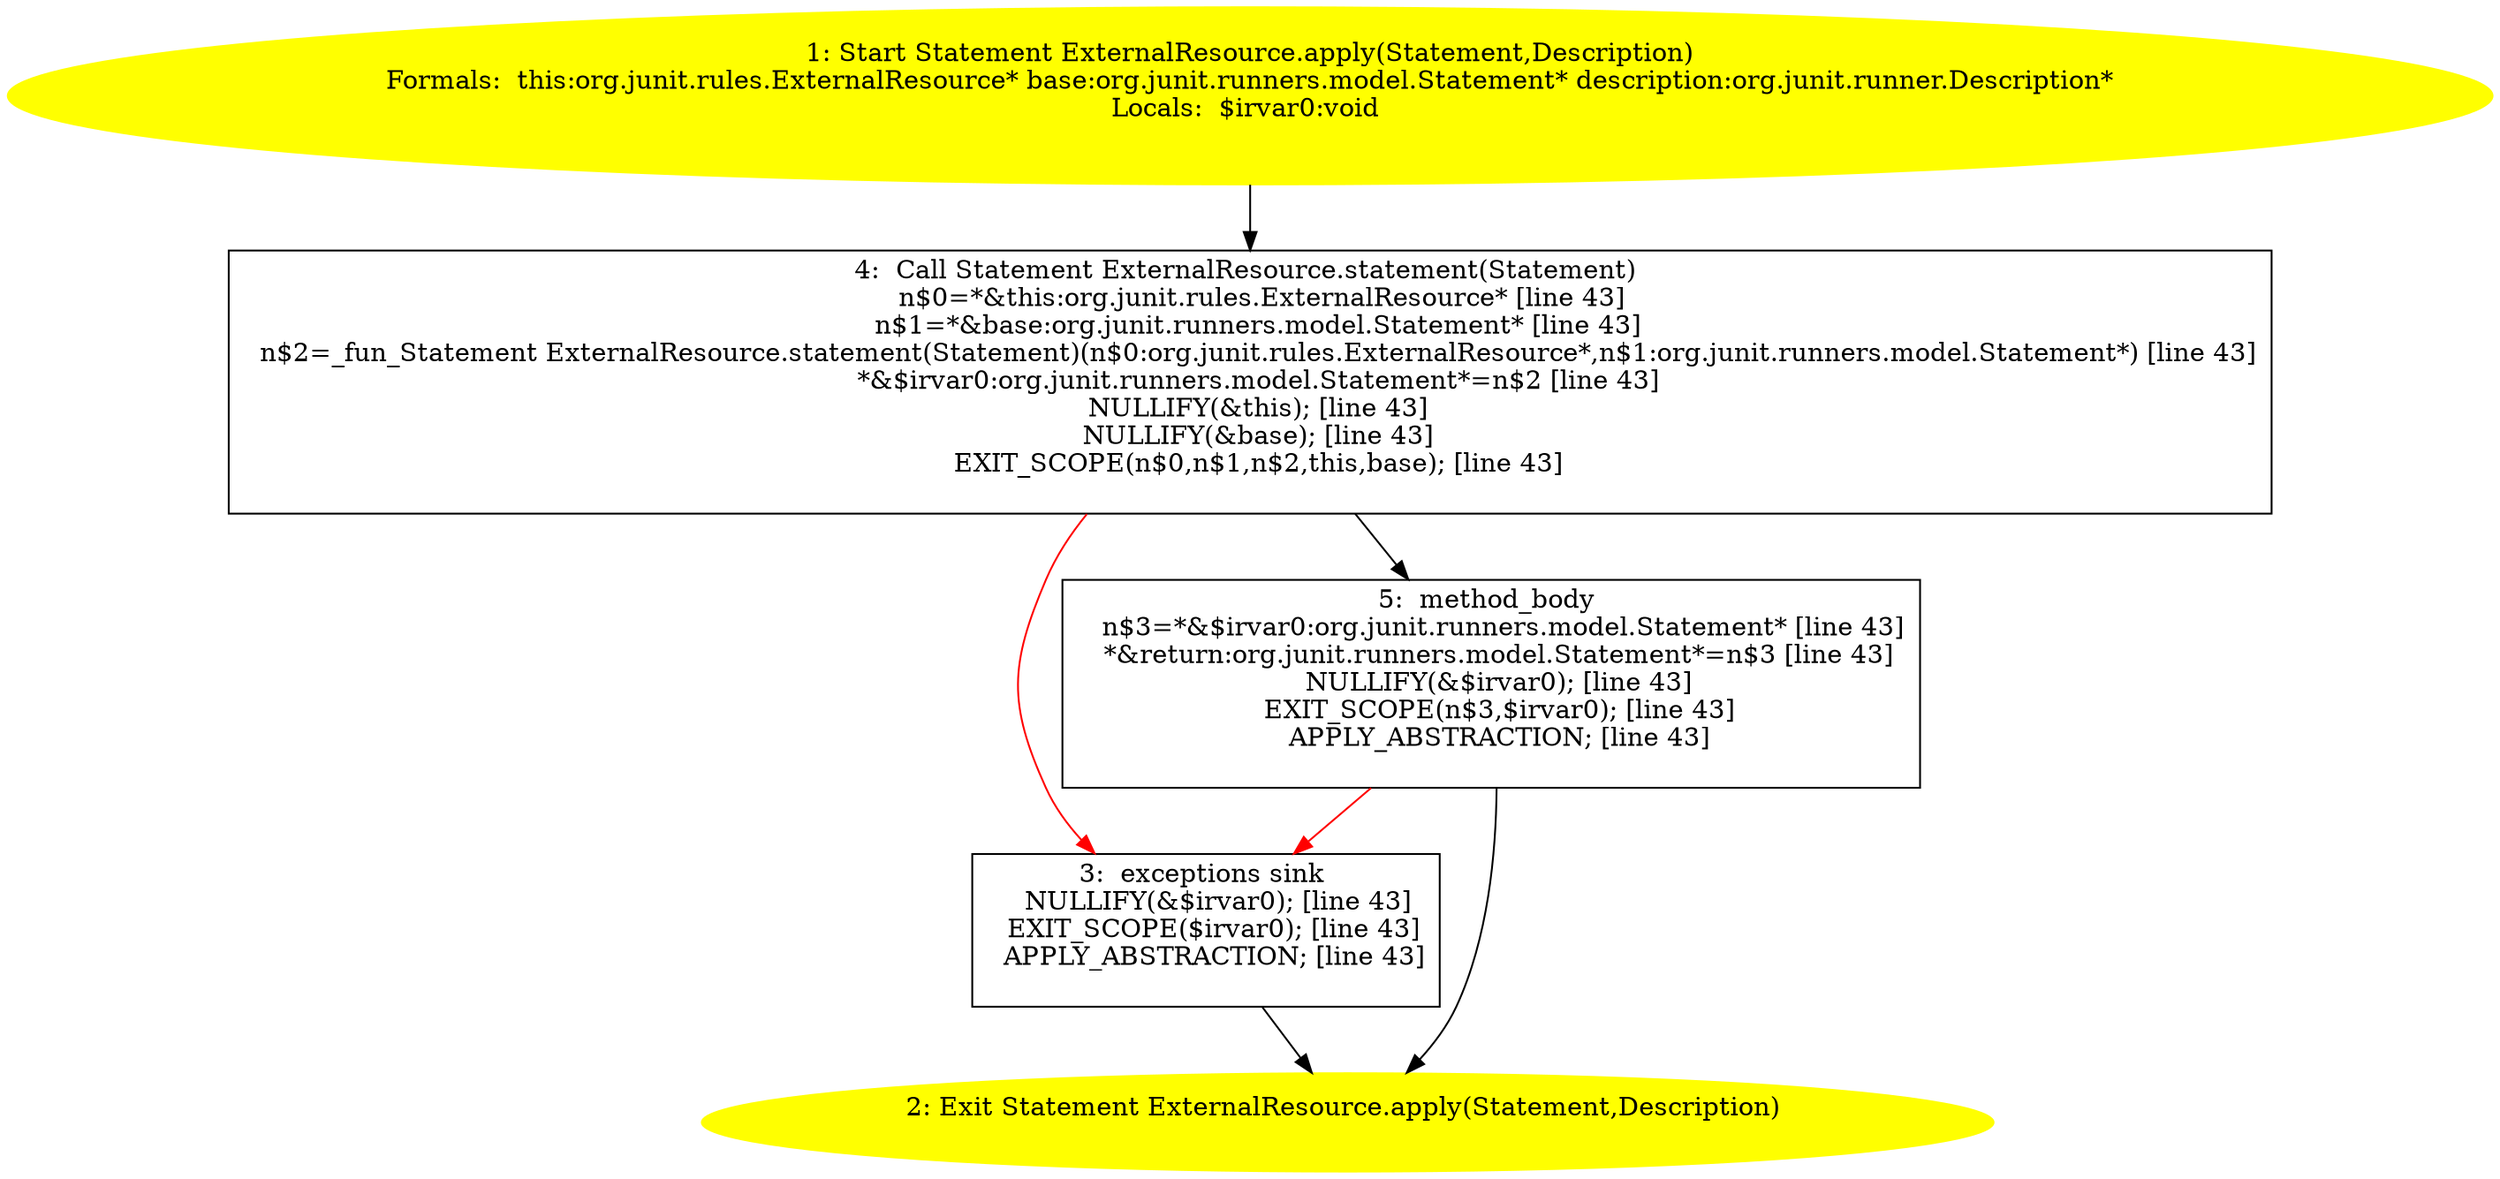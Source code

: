 /* @generated */
digraph cfg {
"org.junit.rules.ExternalResource.apply(org.junit.runners.model.Statement,org.junit.runner.Descriptio.503089933f077e57458101858b0f9a2a_1" [label="1: Start Statement ExternalResource.apply(Statement,Description)\nFormals:  this:org.junit.rules.ExternalResource* base:org.junit.runners.model.Statement* description:org.junit.runner.Description*\nLocals:  $irvar0:void \n  " color=yellow style=filled]
	

	 "org.junit.rules.ExternalResource.apply(org.junit.runners.model.Statement,org.junit.runner.Descriptio.503089933f077e57458101858b0f9a2a_1" -> "org.junit.rules.ExternalResource.apply(org.junit.runners.model.Statement,org.junit.runner.Descriptio.503089933f077e57458101858b0f9a2a_4" ;
"org.junit.rules.ExternalResource.apply(org.junit.runners.model.Statement,org.junit.runner.Descriptio.503089933f077e57458101858b0f9a2a_2" [label="2: Exit Statement ExternalResource.apply(Statement,Description) \n  " color=yellow style=filled]
	

"org.junit.rules.ExternalResource.apply(org.junit.runners.model.Statement,org.junit.runner.Descriptio.503089933f077e57458101858b0f9a2a_3" [label="3:  exceptions sink \n   NULLIFY(&$irvar0); [line 43]\n  EXIT_SCOPE($irvar0); [line 43]\n  APPLY_ABSTRACTION; [line 43]\n " shape="box"]
	

	 "org.junit.rules.ExternalResource.apply(org.junit.runners.model.Statement,org.junit.runner.Descriptio.503089933f077e57458101858b0f9a2a_3" -> "org.junit.rules.ExternalResource.apply(org.junit.runners.model.Statement,org.junit.runner.Descriptio.503089933f077e57458101858b0f9a2a_2" ;
"org.junit.rules.ExternalResource.apply(org.junit.runners.model.Statement,org.junit.runner.Descriptio.503089933f077e57458101858b0f9a2a_4" [label="4:  Call Statement ExternalResource.statement(Statement) \n   n$0=*&this:org.junit.rules.ExternalResource* [line 43]\n  n$1=*&base:org.junit.runners.model.Statement* [line 43]\n  n$2=_fun_Statement ExternalResource.statement(Statement)(n$0:org.junit.rules.ExternalResource*,n$1:org.junit.runners.model.Statement*) [line 43]\n  *&$irvar0:org.junit.runners.model.Statement*=n$2 [line 43]\n  NULLIFY(&this); [line 43]\n  NULLIFY(&base); [line 43]\n  EXIT_SCOPE(n$0,n$1,n$2,this,base); [line 43]\n " shape="box"]
	

	 "org.junit.rules.ExternalResource.apply(org.junit.runners.model.Statement,org.junit.runner.Descriptio.503089933f077e57458101858b0f9a2a_4" -> "org.junit.rules.ExternalResource.apply(org.junit.runners.model.Statement,org.junit.runner.Descriptio.503089933f077e57458101858b0f9a2a_5" ;
	 "org.junit.rules.ExternalResource.apply(org.junit.runners.model.Statement,org.junit.runner.Descriptio.503089933f077e57458101858b0f9a2a_4" -> "org.junit.rules.ExternalResource.apply(org.junit.runners.model.Statement,org.junit.runner.Descriptio.503089933f077e57458101858b0f9a2a_3" [color="red" ];
"org.junit.rules.ExternalResource.apply(org.junit.runners.model.Statement,org.junit.runner.Descriptio.503089933f077e57458101858b0f9a2a_5" [label="5:  method_body \n   n$3=*&$irvar0:org.junit.runners.model.Statement* [line 43]\n  *&return:org.junit.runners.model.Statement*=n$3 [line 43]\n  NULLIFY(&$irvar0); [line 43]\n  EXIT_SCOPE(n$3,$irvar0); [line 43]\n  APPLY_ABSTRACTION; [line 43]\n " shape="box"]
	

	 "org.junit.rules.ExternalResource.apply(org.junit.runners.model.Statement,org.junit.runner.Descriptio.503089933f077e57458101858b0f9a2a_5" -> "org.junit.rules.ExternalResource.apply(org.junit.runners.model.Statement,org.junit.runner.Descriptio.503089933f077e57458101858b0f9a2a_2" ;
	 "org.junit.rules.ExternalResource.apply(org.junit.runners.model.Statement,org.junit.runner.Descriptio.503089933f077e57458101858b0f9a2a_5" -> "org.junit.rules.ExternalResource.apply(org.junit.runners.model.Statement,org.junit.runner.Descriptio.503089933f077e57458101858b0f9a2a_3" [color="red" ];
}
